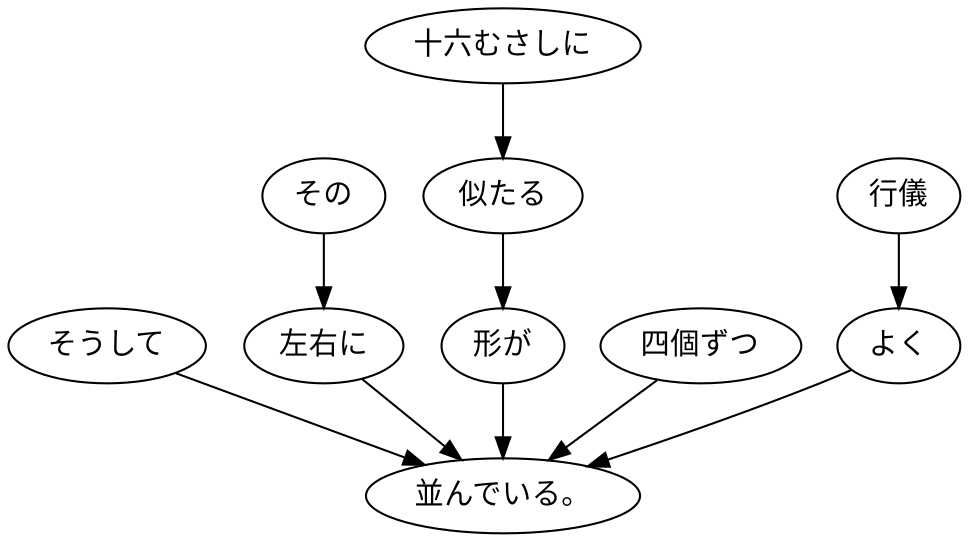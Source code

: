 digraph graph4445 {
	node0 [label="そうして"];
	node1 [label="その"];
	node2 [label="左右に"];
	node3 [label="十六むさしに"];
	node4 [label="似たる"];
	node5 [label="形が"];
	node6 [label="四個ずつ"];
	node7 [label="行儀"];
	node8 [label="よく"];
	node9 [label="並んでいる。"];
	node0 -> node9;
	node1 -> node2;
	node2 -> node9;
	node3 -> node4;
	node4 -> node5;
	node5 -> node9;
	node6 -> node9;
	node7 -> node8;
	node8 -> node9;
}
